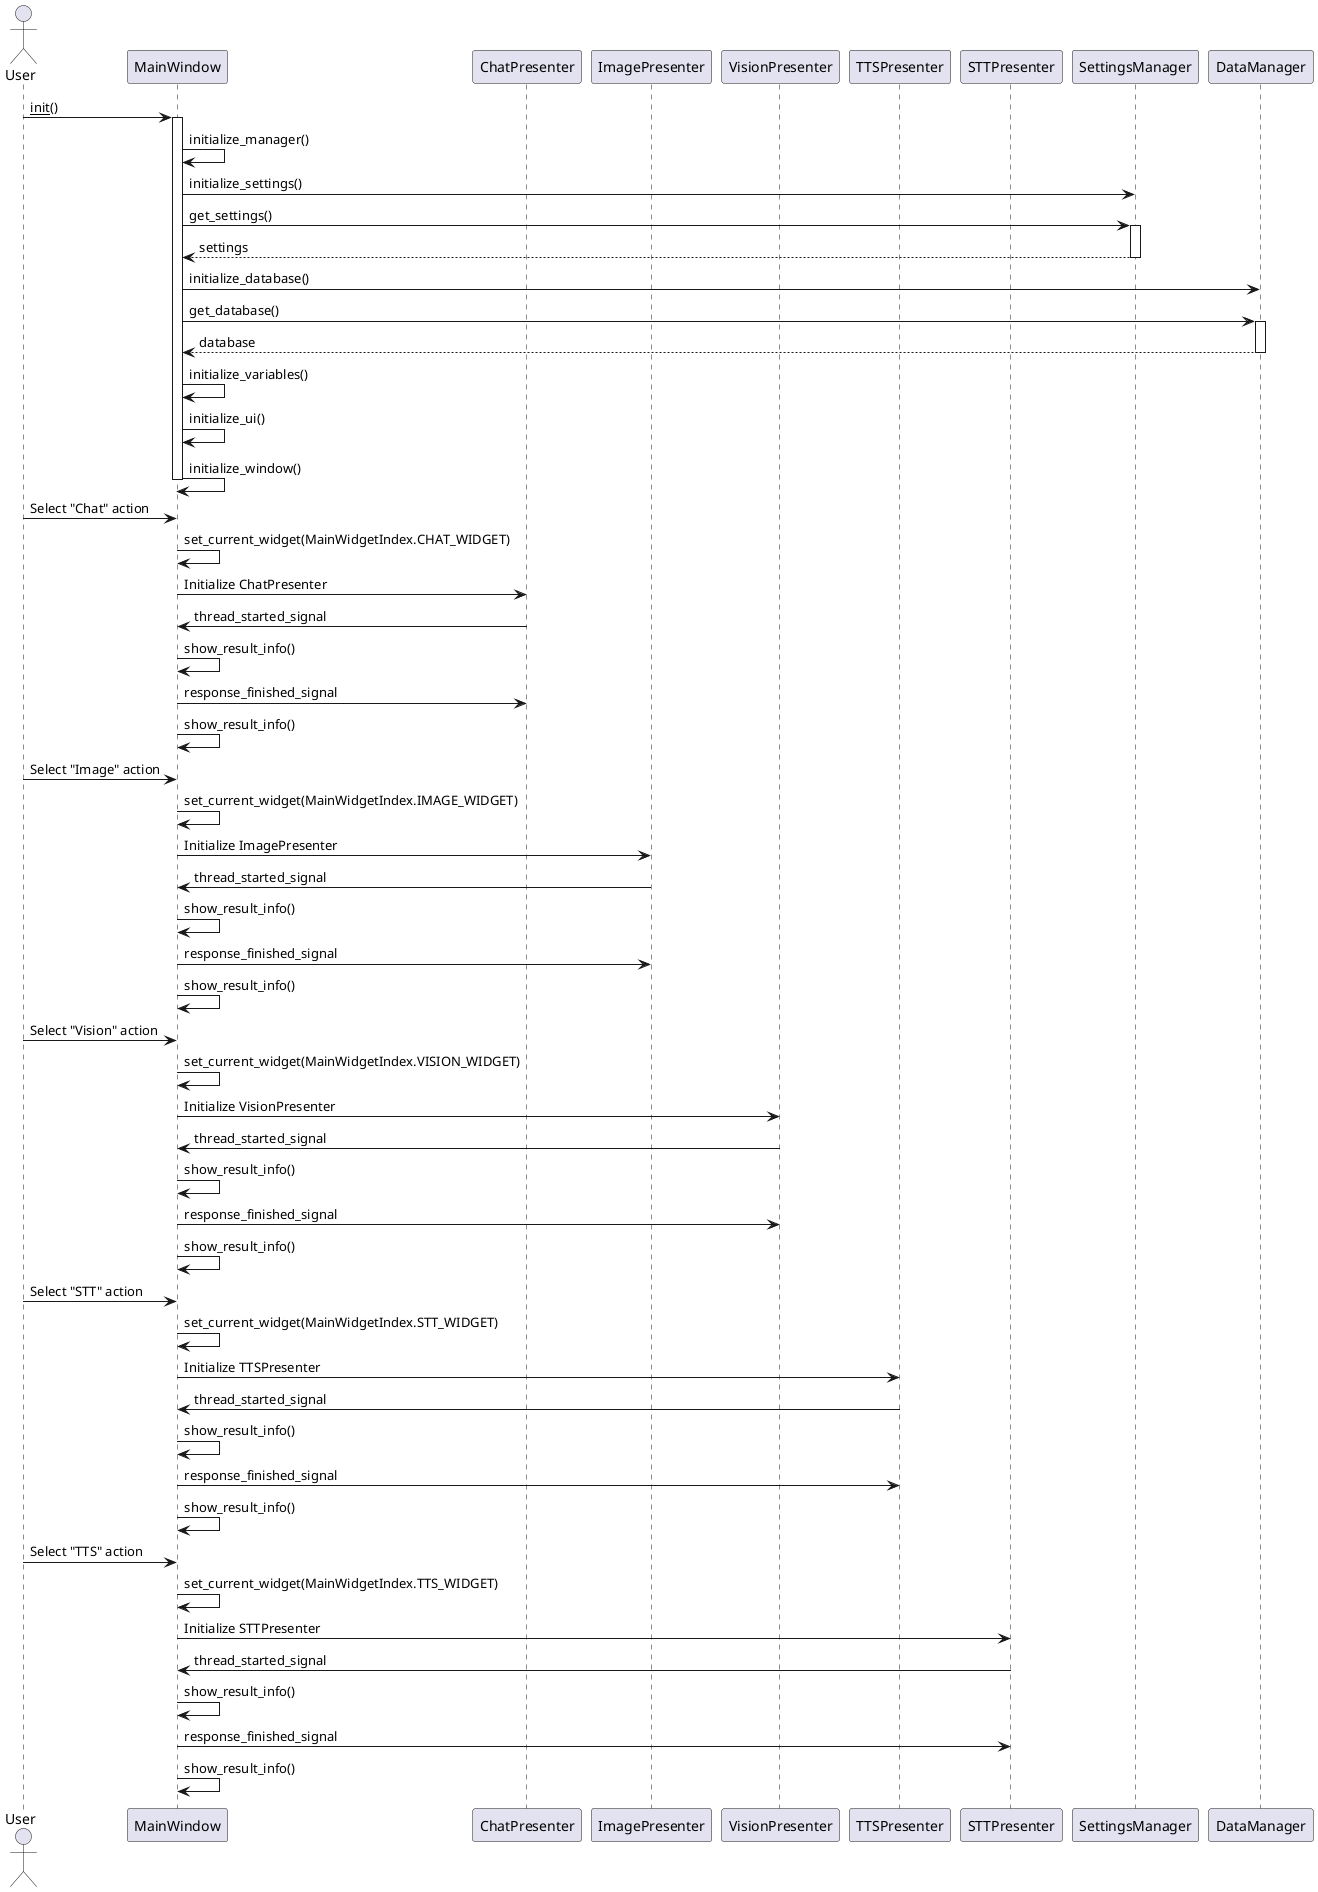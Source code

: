 @startuml
actor User
participant MainWindow
participant ChatPresenter
participant ImagePresenter
participant VisionPresenter
participant TTSPresenter
participant STTPresenter

User -> MainWindow: __init__()
activate MainWindow
MainWindow -> MainWindow: initialize_manager()
MainWindow -> SettingsManager: initialize_settings()
MainWindow -> SettingsManager: get_settings()
activate SettingsManager
SettingsManager --> MainWindow: settings
deactivate SettingsManager
MainWindow -> DataManager: initialize_database()
MainWindow -> DataManager: get_database()
activate DataManager
DataManager --> MainWindow: database
deactivate DataManager
MainWindow -> MainWindow: initialize_variables()
MainWindow -> MainWindow: initialize_ui()
MainWindow -> MainWindow: initialize_window()
deactivate MainWindow

User -> MainWindow: Select "Chat" action
MainWindow -> MainWindow: set_current_widget(MainWidgetIndex.CHAT_WIDGET)
MainWindow -> ChatPresenter: Initialize ChatPresenter
ChatPresenter -> MainWindow: thread_started_signal
MainWindow -> MainWindow: show_result_info()
MainWindow -> ChatPresenter: response_finished_signal
MainWindow -> MainWindow: show_result_info()

User -> MainWindow: Select "Image" action
MainWindow -> MainWindow: set_current_widget(MainWidgetIndex.IMAGE_WIDGET)
MainWindow -> ImagePresenter: Initialize ImagePresenter
ImagePresenter -> MainWindow: thread_started_signal
MainWindow -> MainWindow: show_result_info()
MainWindow -> ImagePresenter: response_finished_signal
MainWindow -> MainWindow: show_result_info()

User -> MainWindow: Select "Vision" action
MainWindow -> MainWindow: set_current_widget(MainWidgetIndex.VISION_WIDGET)
MainWindow -> VisionPresenter: Initialize VisionPresenter
VisionPresenter -> MainWindow: thread_started_signal
MainWindow -> MainWindow: show_result_info()
MainWindow -> VisionPresenter: response_finished_signal
MainWindow -> MainWindow: show_result_info()

User -> MainWindow: Select "STT" action
MainWindow -> MainWindow: set_current_widget(MainWidgetIndex.STT_WIDGET)
MainWindow -> TTSPresenter: Initialize TTSPresenter
TTSPresenter -> MainWindow: thread_started_signal
MainWindow -> MainWindow: show_result_info()
MainWindow -> TTSPresenter: response_finished_signal
MainWindow -> MainWindow: show_result_info()

User -> MainWindow: Select "TTS" action
MainWindow -> MainWindow: set_current_widget(MainWidgetIndex.TTS_WIDGET)
MainWindow -> STTPresenter: Initialize STTPresenter
STTPresenter -> MainWindow: thread_started_signal
MainWindow -> MainWindow: show_result_info()
MainWindow -> STTPresenter: response_finished_signal
MainWindow -> MainWindow: show_result_info()


@enduml